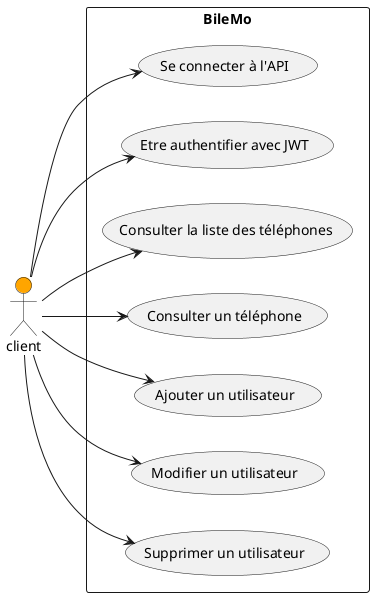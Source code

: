 @startuml Client

left to right direction

actor "client" as client #Orange

rectangle BileMo {

  usecase "Se connecter à l'API" as UC1
  usecase "Etre authentifier avec JWT" as UC2
  usecase "Consulter la liste des téléphones" as UC3
  usecase "Consulter un téléphone" as UC4
  usecase "Ajouter un utilisateur" as UC5
  usecase "Modifier un utilisateur" as UC6
  usecase "Supprimer un utilisateur" as UC7

}

client --> UC1
client --> UC2
client --> UC3
client --> UC4
client --> UC5
client --> UC6
client --> UC7

@enduml
